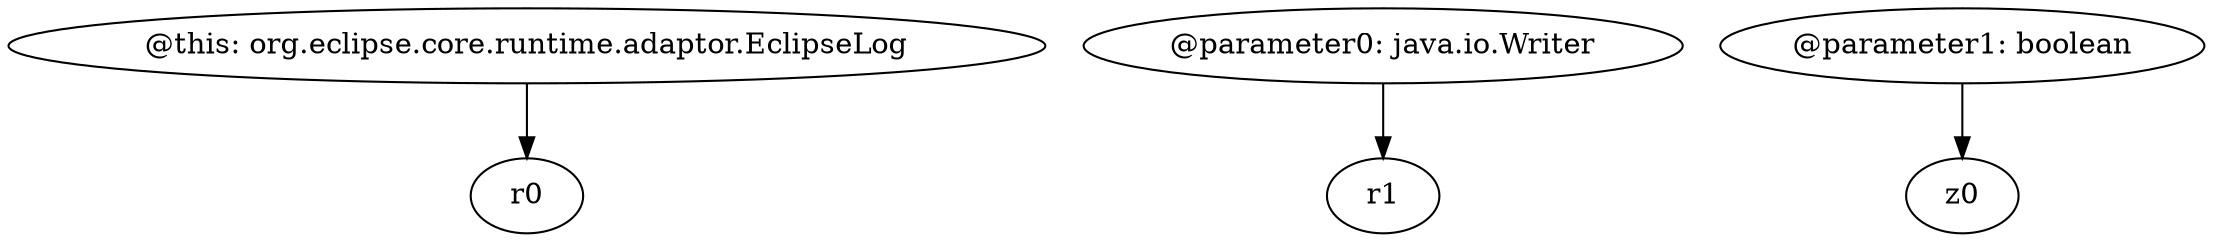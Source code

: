 digraph g {
0[label="@this: org.eclipse.core.runtime.adaptor.EclipseLog"]
1[label="r0"]
0->1[label=""]
2[label="@parameter0: java.io.Writer"]
3[label="r1"]
2->3[label=""]
4[label="@parameter1: boolean"]
5[label="z0"]
4->5[label=""]
}